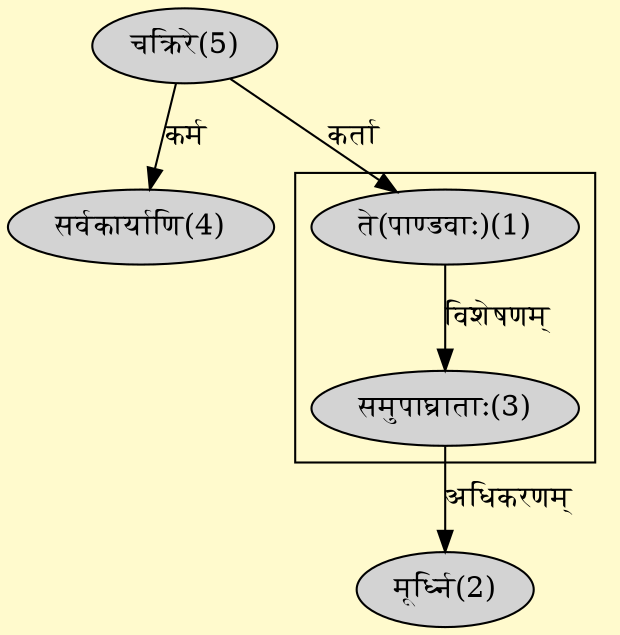 digraph G{
rankdir=BT;
 compound=true;
 bgcolor="lemonchiffon1";

subgraph cluster_1{
Node3 [style=filled, color="" label = "समुपाघ्राताः(3)"]
Node1 [style=filled, color="" label = "ते(पाण्डवाः)(1)"]

}
Node1 [style=filled, color="" label = "ते(पाण्डवाः)(1)"]
Node5 [style=filled, color="" label = "चक्रिरे(5)"]
Node2 [style=filled, color="" label = "मूर्ध्नि(2)"]
Node3 [style=filled, color="" label = "समुपाघ्राताः(3)"]
Node4 [style=filled, color="" label = "सर्वकार्याणि(4)"]
/* Start of Relations section */

Node1 -> Node5 [  label="कर्ता"  dir="back" ]
Node2 -> Node3 [  label="अधिकरणम्"  dir="back" ]
Node3 -> Node1 [  label="विशेषणम्"  dir="back" ]
Node4 -> Node5 [  label="कर्म"  dir="back" ]
}
